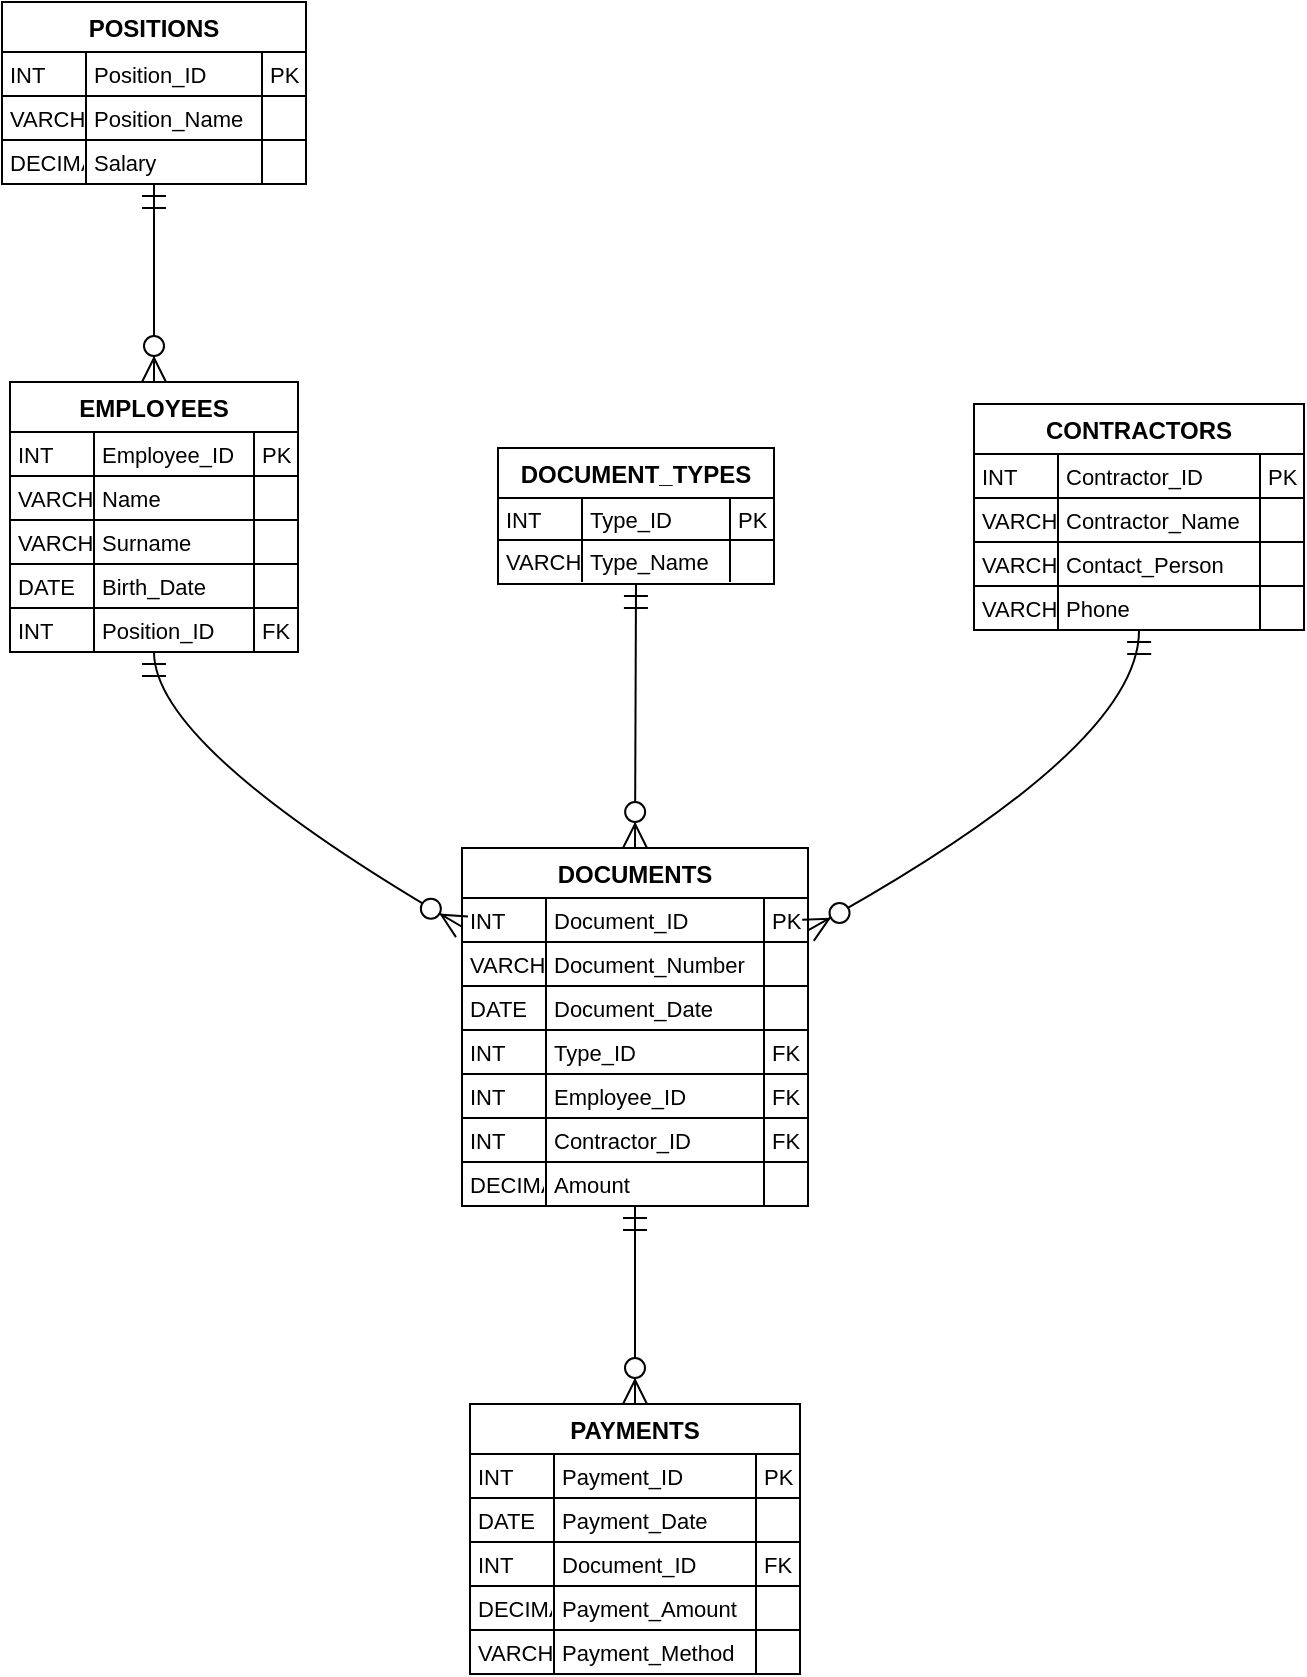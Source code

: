 <mxfile version="26.1.0">
  <diagram id="r5gvFY3K7-wssAV_AJfJ" name="Лабка7_8">
    <mxGraphModel dx="1518" dy="614" grid="1" gridSize="10" guides="1" tooltips="1" connect="1" arrows="1" fold="1" page="1" pageScale="1" pageWidth="827" pageHeight="1169" math="0" shadow="0">
      <root>
        <mxCell id="0" />
        <mxCell id="1" parent="0" />
        <mxCell id="6uw_re-vHl8ZJ_pmMmy7-1" value="EMPLOYEES" style="shape=table;startSize=25;container=1;collapsible=0;childLayout=tableLayout;fixedRows=1;rowLines=1;fontStyle=1;align=center;resizeLast=1;" parent="1" vertex="1">
          <mxGeometry x="24" y="210" width="144" height="135" as="geometry" />
        </mxCell>
        <mxCell id="6uw_re-vHl8ZJ_pmMmy7-2" style="shape=tableRow;horizontal=0;startSize=0;swimlaneHead=0;swimlaneBody=0;fillColor=none;collapsible=0;dropTarget=0;points=[[0,0.5],[1,0.5]];portConstraint=eastwest;top=0;left=0;right=0;bottom=0;" parent="6uw_re-vHl8ZJ_pmMmy7-1" vertex="1">
          <mxGeometry y="25" width="144" height="22" as="geometry" />
        </mxCell>
        <mxCell id="6uw_re-vHl8ZJ_pmMmy7-3" value="INT" style="shape=partialRectangle;connectable=0;fillColor=none;top=0;left=0;bottom=0;right=0;align=left;spacingLeft=2;overflow=hidden;fontSize=11;" parent="6uw_re-vHl8ZJ_pmMmy7-2" vertex="1">
          <mxGeometry width="42" height="22" as="geometry">
            <mxRectangle width="42" height="22" as="alternateBounds" />
          </mxGeometry>
        </mxCell>
        <mxCell id="6uw_re-vHl8ZJ_pmMmy7-4" value="Employee_ID" style="shape=partialRectangle;connectable=0;fillColor=none;top=0;left=0;bottom=0;right=0;align=left;spacingLeft=2;overflow=hidden;fontSize=11;" parent="6uw_re-vHl8ZJ_pmMmy7-2" vertex="1">
          <mxGeometry x="42" width="80" height="22" as="geometry">
            <mxRectangle width="80" height="22" as="alternateBounds" />
          </mxGeometry>
        </mxCell>
        <mxCell id="6uw_re-vHl8ZJ_pmMmy7-5" value="PK" style="shape=partialRectangle;connectable=0;fillColor=none;top=0;left=0;bottom=0;right=0;align=left;spacingLeft=2;overflow=hidden;fontSize=11;" parent="6uw_re-vHl8ZJ_pmMmy7-2" vertex="1">
          <mxGeometry x="122" width="22" height="22" as="geometry">
            <mxRectangle width="22" height="22" as="alternateBounds" />
          </mxGeometry>
        </mxCell>
        <mxCell id="6uw_re-vHl8ZJ_pmMmy7-6" style="shape=tableRow;horizontal=0;startSize=0;swimlaneHead=0;swimlaneBody=0;fillColor=none;collapsible=0;dropTarget=0;points=[[0,0.5],[1,0.5]];portConstraint=eastwest;top=0;left=0;right=0;bottom=0;" parent="6uw_re-vHl8ZJ_pmMmy7-1" vertex="1">
          <mxGeometry y="47" width="144" height="22" as="geometry" />
        </mxCell>
        <mxCell id="6uw_re-vHl8ZJ_pmMmy7-7" value="VARCHAR" style="shape=partialRectangle;connectable=0;fillColor=none;top=0;left=0;bottom=0;right=0;align=left;spacingLeft=2;overflow=hidden;fontSize=11;" parent="6uw_re-vHl8ZJ_pmMmy7-6" vertex="1">
          <mxGeometry width="42" height="22" as="geometry">
            <mxRectangle width="42" height="22" as="alternateBounds" />
          </mxGeometry>
        </mxCell>
        <mxCell id="6uw_re-vHl8ZJ_pmMmy7-8" value="Name" style="shape=partialRectangle;connectable=0;fillColor=none;top=0;left=0;bottom=0;right=0;align=left;spacingLeft=2;overflow=hidden;fontSize=11;" parent="6uw_re-vHl8ZJ_pmMmy7-6" vertex="1">
          <mxGeometry x="42" width="80" height="22" as="geometry">
            <mxRectangle width="80" height="22" as="alternateBounds" />
          </mxGeometry>
        </mxCell>
        <mxCell id="6uw_re-vHl8ZJ_pmMmy7-9" value="" style="shape=partialRectangle;connectable=0;fillColor=none;top=0;left=0;bottom=0;right=0;align=left;spacingLeft=2;overflow=hidden;fontSize=11;" parent="6uw_re-vHl8ZJ_pmMmy7-6" vertex="1">
          <mxGeometry x="122" width="22" height="22" as="geometry">
            <mxRectangle width="22" height="22" as="alternateBounds" />
          </mxGeometry>
        </mxCell>
        <mxCell id="6uw_re-vHl8ZJ_pmMmy7-10" style="shape=tableRow;horizontal=0;startSize=0;swimlaneHead=0;swimlaneBody=0;fillColor=none;collapsible=0;dropTarget=0;points=[[0,0.5],[1,0.5]];portConstraint=eastwest;top=0;left=0;right=0;bottom=0;" parent="6uw_re-vHl8ZJ_pmMmy7-1" vertex="1">
          <mxGeometry y="69" width="144" height="22" as="geometry" />
        </mxCell>
        <mxCell id="6uw_re-vHl8ZJ_pmMmy7-11" value="VARCHAR" style="shape=partialRectangle;connectable=0;fillColor=none;top=0;left=0;bottom=0;right=0;align=left;spacingLeft=2;overflow=hidden;fontSize=11;" parent="6uw_re-vHl8ZJ_pmMmy7-10" vertex="1">
          <mxGeometry width="42" height="22" as="geometry">
            <mxRectangle width="42" height="22" as="alternateBounds" />
          </mxGeometry>
        </mxCell>
        <mxCell id="6uw_re-vHl8ZJ_pmMmy7-12" value="Surname" style="shape=partialRectangle;connectable=0;fillColor=none;top=0;left=0;bottom=0;right=0;align=left;spacingLeft=2;overflow=hidden;fontSize=11;" parent="6uw_re-vHl8ZJ_pmMmy7-10" vertex="1">
          <mxGeometry x="42" width="80" height="22" as="geometry">
            <mxRectangle width="80" height="22" as="alternateBounds" />
          </mxGeometry>
        </mxCell>
        <mxCell id="6uw_re-vHl8ZJ_pmMmy7-13" value="" style="shape=partialRectangle;connectable=0;fillColor=none;top=0;left=0;bottom=0;right=0;align=left;spacingLeft=2;overflow=hidden;fontSize=11;" parent="6uw_re-vHl8ZJ_pmMmy7-10" vertex="1">
          <mxGeometry x="122" width="22" height="22" as="geometry">
            <mxRectangle width="22" height="22" as="alternateBounds" />
          </mxGeometry>
        </mxCell>
        <mxCell id="6uw_re-vHl8ZJ_pmMmy7-14" style="shape=tableRow;horizontal=0;startSize=0;swimlaneHead=0;swimlaneBody=0;fillColor=none;collapsible=0;dropTarget=0;points=[[0,0.5],[1,0.5]];portConstraint=eastwest;top=0;left=0;right=0;bottom=0;" parent="6uw_re-vHl8ZJ_pmMmy7-1" vertex="1">
          <mxGeometry y="91" width="144" height="22" as="geometry" />
        </mxCell>
        <mxCell id="6uw_re-vHl8ZJ_pmMmy7-15" value="DATE" style="shape=partialRectangle;connectable=0;fillColor=none;top=0;left=0;bottom=0;right=0;align=left;spacingLeft=2;overflow=hidden;fontSize=11;" parent="6uw_re-vHl8ZJ_pmMmy7-14" vertex="1">
          <mxGeometry width="42" height="22" as="geometry">
            <mxRectangle width="42" height="22" as="alternateBounds" />
          </mxGeometry>
        </mxCell>
        <mxCell id="6uw_re-vHl8ZJ_pmMmy7-16" value="Birth_Date" style="shape=partialRectangle;connectable=0;fillColor=none;top=0;left=0;bottom=0;right=0;align=left;spacingLeft=2;overflow=hidden;fontSize=11;" parent="6uw_re-vHl8ZJ_pmMmy7-14" vertex="1">
          <mxGeometry x="42" width="80" height="22" as="geometry">
            <mxRectangle width="80" height="22" as="alternateBounds" />
          </mxGeometry>
        </mxCell>
        <mxCell id="6uw_re-vHl8ZJ_pmMmy7-17" value="" style="shape=partialRectangle;connectable=0;fillColor=none;top=0;left=0;bottom=0;right=0;align=left;spacingLeft=2;overflow=hidden;fontSize=11;" parent="6uw_re-vHl8ZJ_pmMmy7-14" vertex="1">
          <mxGeometry x="122" width="22" height="22" as="geometry">
            <mxRectangle width="22" height="22" as="alternateBounds" />
          </mxGeometry>
        </mxCell>
        <mxCell id="6uw_re-vHl8ZJ_pmMmy7-18" style="shape=tableRow;horizontal=0;startSize=0;swimlaneHead=0;swimlaneBody=0;fillColor=none;collapsible=0;dropTarget=0;points=[[0,0.5],[1,0.5]];portConstraint=eastwest;top=0;left=0;right=0;bottom=0;" parent="6uw_re-vHl8ZJ_pmMmy7-1" vertex="1">
          <mxGeometry y="113" width="144" height="22" as="geometry" />
        </mxCell>
        <mxCell id="6uw_re-vHl8ZJ_pmMmy7-19" value="INT" style="shape=partialRectangle;connectable=0;fillColor=none;top=0;left=0;bottom=0;right=0;align=left;spacingLeft=2;overflow=hidden;fontSize=11;" parent="6uw_re-vHl8ZJ_pmMmy7-18" vertex="1">
          <mxGeometry width="42" height="22" as="geometry">
            <mxRectangle width="42" height="22" as="alternateBounds" />
          </mxGeometry>
        </mxCell>
        <mxCell id="6uw_re-vHl8ZJ_pmMmy7-20" value="Position_ID" style="shape=partialRectangle;connectable=0;fillColor=none;top=0;left=0;bottom=0;right=0;align=left;spacingLeft=2;overflow=hidden;fontSize=11;" parent="6uw_re-vHl8ZJ_pmMmy7-18" vertex="1">
          <mxGeometry x="42" width="80" height="22" as="geometry">
            <mxRectangle width="80" height="22" as="alternateBounds" />
          </mxGeometry>
        </mxCell>
        <mxCell id="6uw_re-vHl8ZJ_pmMmy7-21" value="FK" style="shape=partialRectangle;connectable=0;fillColor=none;top=0;left=0;bottom=0;right=0;align=left;spacingLeft=2;overflow=hidden;fontSize=11;" parent="6uw_re-vHl8ZJ_pmMmy7-18" vertex="1">
          <mxGeometry x="122" width="22" height="22" as="geometry">
            <mxRectangle width="22" height="22" as="alternateBounds" />
          </mxGeometry>
        </mxCell>
        <mxCell id="6uw_re-vHl8ZJ_pmMmy7-22" value="POSITIONS" style="shape=table;startSize=25;container=1;collapsible=0;childLayout=tableLayout;fixedRows=1;rowLines=1;fontStyle=1;align=center;resizeLast=1;" parent="1" vertex="1">
          <mxGeometry x="20" y="20" width="152" height="91" as="geometry" />
        </mxCell>
        <mxCell id="6uw_re-vHl8ZJ_pmMmy7-23" style="shape=tableRow;horizontal=0;startSize=0;swimlaneHead=0;swimlaneBody=0;fillColor=none;collapsible=0;dropTarget=0;points=[[0,0.5],[1,0.5]];portConstraint=eastwest;top=0;left=0;right=0;bottom=0;" parent="6uw_re-vHl8ZJ_pmMmy7-22" vertex="1">
          <mxGeometry y="25" width="152" height="22" as="geometry" />
        </mxCell>
        <mxCell id="6uw_re-vHl8ZJ_pmMmy7-24" value="INT" style="shape=partialRectangle;connectable=0;fillColor=none;top=0;left=0;bottom=0;right=0;align=left;spacingLeft=2;overflow=hidden;fontSize=11;" parent="6uw_re-vHl8ZJ_pmMmy7-23" vertex="1">
          <mxGeometry width="42" height="22" as="geometry">
            <mxRectangle width="42" height="22" as="alternateBounds" />
          </mxGeometry>
        </mxCell>
        <mxCell id="6uw_re-vHl8ZJ_pmMmy7-25" value="Position_ID" style="shape=partialRectangle;connectable=0;fillColor=none;top=0;left=0;bottom=0;right=0;align=left;spacingLeft=2;overflow=hidden;fontSize=11;" parent="6uw_re-vHl8ZJ_pmMmy7-23" vertex="1">
          <mxGeometry x="42" width="88" height="22" as="geometry">
            <mxRectangle width="88" height="22" as="alternateBounds" />
          </mxGeometry>
        </mxCell>
        <mxCell id="6uw_re-vHl8ZJ_pmMmy7-26" value="PK" style="shape=partialRectangle;connectable=0;fillColor=none;top=0;left=0;bottom=0;right=0;align=left;spacingLeft=2;overflow=hidden;fontSize=11;" parent="6uw_re-vHl8ZJ_pmMmy7-23" vertex="1">
          <mxGeometry x="130" width="22" height="22" as="geometry">
            <mxRectangle width="22" height="22" as="alternateBounds" />
          </mxGeometry>
        </mxCell>
        <mxCell id="6uw_re-vHl8ZJ_pmMmy7-27" style="shape=tableRow;horizontal=0;startSize=0;swimlaneHead=0;swimlaneBody=0;fillColor=none;collapsible=0;dropTarget=0;points=[[0,0.5],[1,0.5]];portConstraint=eastwest;top=0;left=0;right=0;bottom=0;" parent="6uw_re-vHl8ZJ_pmMmy7-22" vertex="1">
          <mxGeometry y="47" width="152" height="22" as="geometry" />
        </mxCell>
        <mxCell id="6uw_re-vHl8ZJ_pmMmy7-28" value="VARCHAR" style="shape=partialRectangle;connectable=0;fillColor=none;top=0;left=0;bottom=0;right=0;align=left;spacingLeft=2;overflow=hidden;fontSize=11;" parent="6uw_re-vHl8ZJ_pmMmy7-27" vertex="1">
          <mxGeometry width="42" height="22" as="geometry">
            <mxRectangle width="42" height="22" as="alternateBounds" />
          </mxGeometry>
        </mxCell>
        <mxCell id="6uw_re-vHl8ZJ_pmMmy7-29" value="Position_Name" style="shape=partialRectangle;connectable=0;fillColor=none;top=0;left=0;bottom=0;right=0;align=left;spacingLeft=2;overflow=hidden;fontSize=11;" parent="6uw_re-vHl8ZJ_pmMmy7-27" vertex="1">
          <mxGeometry x="42" width="88" height="22" as="geometry">
            <mxRectangle width="88" height="22" as="alternateBounds" />
          </mxGeometry>
        </mxCell>
        <mxCell id="6uw_re-vHl8ZJ_pmMmy7-30" value="" style="shape=partialRectangle;connectable=0;fillColor=none;top=0;left=0;bottom=0;right=0;align=left;spacingLeft=2;overflow=hidden;fontSize=11;" parent="6uw_re-vHl8ZJ_pmMmy7-27" vertex="1">
          <mxGeometry x="130" width="22" height="22" as="geometry">
            <mxRectangle width="22" height="22" as="alternateBounds" />
          </mxGeometry>
        </mxCell>
        <mxCell id="6uw_re-vHl8ZJ_pmMmy7-31" style="shape=tableRow;horizontal=0;startSize=0;swimlaneHead=0;swimlaneBody=0;fillColor=none;collapsible=0;dropTarget=0;points=[[0,0.5],[1,0.5]];portConstraint=eastwest;top=0;left=0;right=0;bottom=0;" parent="6uw_re-vHl8ZJ_pmMmy7-22" vertex="1">
          <mxGeometry y="69" width="152" height="22" as="geometry" />
        </mxCell>
        <mxCell id="6uw_re-vHl8ZJ_pmMmy7-32" value="DECIMAL" style="shape=partialRectangle;connectable=0;fillColor=none;top=0;left=0;bottom=0;right=0;align=left;spacingLeft=2;overflow=hidden;fontSize=11;" parent="6uw_re-vHl8ZJ_pmMmy7-31" vertex="1">
          <mxGeometry width="42" height="22" as="geometry">
            <mxRectangle width="42" height="22" as="alternateBounds" />
          </mxGeometry>
        </mxCell>
        <mxCell id="6uw_re-vHl8ZJ_pmMmy7-33" value="Salary" style="shape=partialRectangle;connectable=0;fillColor=none;top=0;left=0;bottom=0;right=0;align=left;spacingLeft=2;overflow=hidden;fontSize=11;" parent="6uw_re-vHl8ZJ_pmMmy7-31" vertex="1">
          <mxGeometry x="42" width="88" height="22" as="geometry">
            <mxRectangle width="88" height="22" as="alternateBounds" />
          </mxGeometry>
        </mxCell>
        <mxCell id="6uw_re-vHl8ZJ_pmMmy7-34" value="" style="shape=partialRectangle;connectable=0;fillColor=none;top=0;left=0;bottom=0;right=0;align=left;spacingLeft=2;overflow=hidden;fontSize=11;" parent="6uw_re-vHl8ZJ_pmMmy7-31" vertex="1">
          <mxGeometry x="130" width="22" height="22" as="geometry">
            <mxRectangle width="22" height="22" as="alternateBounds" />
          </mxGeometry>
        </mxCell>
        <mxCell id="6uw_re-vHl8ZJ_pmMmy7-35" value="DOCUMENTS" style="shape=table;startSize=25;container=1;collapsible=0;childLayout=tableLayout;fixedRows=1;rowLines=1;fontStyle=1;align=center;resizeLast=1;" parent="1" vertex="1">
          <mxGeometry x="250" y="443" width="173" height="179" as="geometry" />
        </mxCell>
        <mxCell id="6uw_re-vHl8ZJ_pmMmy7-36" style="shape=tableRow;horizontal=0;startSize=0;swimlaneHead=0;swimlaneBody=0;fillColor=none;collapsible=0;dropTarget=0;points=[[0,0.5],[1,0.5]];portConstraint=eastwest;top=0;left=0;right=0;bottom=0;" parent="6uw_re-vHl8ZJ_pmMmy7-35" vertex="1">
          <mxGeometry y="25" width="173" height="22" as="geometry" />
        </mxCell>
        <mxCell id="6uw_re-vHl8ZJ_pmMmy7-37" value="INT" style="shape=partialRectangle;connectable=0;fillColor=none;top=0;left=0;bottom=0;right=0;align=left;spacingLeft=2;overflow=hidden;fontSize=11;" parent="6uw_re-vHl8ZJ_pmMmy7-36" vertex="1">
          <mxGeometry width="42" height="22" as="geometry">
            <mxRectangle width="42" height="22" as="alternateBounds" />
          </mxGeometry>
        </mxCell>
        <mxCell id="6uw_re-vHl8ZJ_pmMmy7-38" value="Document_ID" style="shape=partialRectangle;connectable=0;fillColor=none;top=0;left=0;bottom=0;right=0;align=left;spacingLeft=2;overflow=hidden;fontSize=11;" parent="6uw_re-vHl8ZJ_pmMmy7-36" vertex="1">
          <mxGeometry x="42" width="109" height="22" as="geometry">
            <mxRectangle width="109" height="22" as="alternateBounds" />
          </mxGeometry>
        </mxCell>
        <mxCell id="6uw_re-vHl8ZJ_pmMmy7-39" value="PK" style="shape=partialRectangle;connectable=0;fillColor=none;top=0;left=0;bottom=0;right=0;align=left;spacingLeft=2;overflow=hidden;fontSize=11;" parent="6uw_re-vHl8ZJ_pmMmy7-36" vertex="1">
          <mxGeometry x="151" width="22" height="22" as="geometry">
            <mxRectangle width="22" height="22" as="alternateBounds" />
          </mxGeometry>
        </mxCell>
        <mxCell id="6uw_re-vHl8ZJ_pmMmy7-40" style="shape=tableRow;horizontal=0;startSize=0;swimlaneHead=0;swimlaneBody=0;fillColor=none;collapsible=0;dropTarget=0;points=[[0,0.5],[1,0.5]];portConstraint=eastwest;top=0;left=0;right=0;bottom=0;" parent="6uw_re-vHl8ZJ_pmMmy7-35" vertex="1">
          <mxGeometry y="47" width="173" height="22" as="geometry" />
        </mxCell>
        <mxCell id="6uw_re-vHl8ZJ_pmMmy7-41" value="VARCHAR" style="shape=partialRectangle;connectable=0;fillColor=none;top=0;left=0;bottom=0;right=0;align=left;spacingLeft=2;overflow=hidden;fontSize=11;" parent="6uw_re-vHl8ZJ_pmMmy7-40" vertex="1">
          <mxGeometry width="42" height="22" as="geometry">
            <mxRectangle width="42" height="22" as="alternateBounds" />
          </mxGeometry>
        </mxCell>
        <mxCell id="6uw_re-vHl8ZJ_pmMmy7-42" value="Document_Number" style="shape=partialRectangle;connectable=0;fillColor=none;top=0;left=0;bottom=0;right=0;align=left;spacingLeft=2;overflow=hidden;fontSize=11;" parent="6uw_re-vHl8ZJ_pmMmy7-40" vertex="1">
          <mxGeometry x="42" width="109" height="22" as="geometry">
            <mxRectangle width="109" height="22" as="alternateBounds" />
          </mxGeometry>
        </mxCell>
        <mxCell id="6uw_re-vHl8ZJ_pmMmy7-43" value="" style="shape=partialRectangle;connectable=0;fillColor=none;top=0;left=0;bottom=0;right=0;align=left;spacingLeft=2;overflow=hidden;fontSize=11;" parent="6uw_re-vHl8ZJ_pmMmy7-40" vertex="1">
          <mxGeometry x="151" width="22" height="22" as="geometry">
            <mxRectangle width="22" height="22" as="alternateBounds" />
          </mxGeometry>
        </mxCell>
        <mxCell id="6uw_re-vHl8ZJ_pmMmy7-44" style="shape=tableRow;horizontal=0;startSize=0;swimlaneHead=0;swimlaneBody=0;fillColor=none;collapsible=0;dropTarget=0;points=[[0,0.5],[1,0.5]];portConstraint=eastwest;top=0;left=0;right=0;bottom=0;" parent="6uw_re-vHl8ZJ_pmMmy7-35" vertex="1">
          <mxGeometry y="69" width="173" height="22" as="geometry" />
        </mxCell>
        <mxCell id="6uw_re-vHl8ZJ_pmMmy7-45" value="DATE" style="shape=partialRectangle;connectable=0;fillColor=none;top=0;left=0;bottom=0;right=0;align=left;spacingLeft=2;overflow=hidden;fontSize=11;" parent="6uw_re-vHl8ZJ_pmMmy7-44" vertex="1">
          <mxGeometry width="42" height="22" as="geometry">
            <mxRectangle width="42" height="22" as="alternateBounds" />
          </mxGeometry>
        </mxCell>
        <mxCell id="6uw_re-vHl8ZJ_pmMmy7-46" value="Document_Date" style="shape=partialRectangle;connectable=0;fillColor=none;top=0;left=0;bottom=0;right=0;align=left;spacingLeft=2;overflow=hidden;fontSize=11;" parent="6uw_re-vHl8ZJ_pmMmy7-44" vertex="1">
          <mxGeometry x="42" width="109" height="22" as="geometry">
            <mxRectangle width="109" height="22" as="alternateBounds" />
          </mxGeometry>
        </mxCell>
        <mxCell id="6uw_re-vHl8ZJ_pmMmy7-47" value="" style="shape=partialRectangle;connectable=0;fillColor=none;top=0;left=0;bottom=0;right=0;align=left;spacingLeft=2;overflow=hidden;fontSize=11;" parent="6uw_re-vHl8ZJ_pmMmy7-44" vertex="1">
          <mxGeometry x="151" width="22" height="22" as="geometry">
            <mxRectangle width="22" height="22" as="alternateBounds" />
          </mxGeometry>
        </mxCell>
        <mxCell id="6uw_re-vHl8ZJ_pmMmy7-48" style="shape=tableRow;horizontal=0;startSize=0;swimlaneHead=0;swimlaneBody=0;fillColor=none;collapsible=0;dropTarget=0;points=[[0,0.5],[1,0.5]];portConstraint=eastwest;top=0;left=0;right=0;bottom=0;" parent="6uw_re-vHl8ZJ_pmMmy7-35" vertex="1">
          <mxGeometry y="91" width="173" height="22" as="geometry" />
        </mxCell>
        <mxCell id="6uw_re-vHl8ZJ_pmMmy7-49" value="INT" style="shape=partialRectangle;connectable=0;fillColor=none;top=0;left=0;bottom=0;right=0;align=left;spacingLeft=2;overflow=hidden;fontSize=11;" parent="6uw_re-vHl8ZJ_pmMmy7-48" vertex="1">
          <mxGeometry width="42" height="22" as="geometry">
            <mxRectangle width="42" height="22" as="alternateBounds" />
          </mxGeometry>
        </mxCell>
        <mxCell id="6uw_re-vHl8ZJ_pmMmy7-50" value="Type_ID" style="shape=partialRectangle;connectable=0;fillColor=none;top=0;left=0;bottom=0;right=0;align=left;spacingLeft=2;overflow=hidden;fontSize=11;" parent="6uw_re-vHl8ZJ_pmMmy7-48" vertex="1">
          <mxGeometry x="42" width="109" height="22" as="geometry">
            <mxRectangle width="109" height="22" as="alternateBounds" />
          </mxGeometry>
        </mxCell>
        <mxCell id="6uw_re-vHl8ZJ_pmMmy7-51" value="FK" style="shape=partialRectangle;connectable=0;fillColor=none;top=0;left=0;bottom=0;right=0;align=left;spacingLeft=2;overflow=hidden;fontSize=11;" parent="6uw_re-vHl8ZJ_pmMmy7-48" vertex="1">
          <mxGeometry x="151" width="22" height="22" as="geometry">
            <mxRectangle width="22" height="22" as="alternateBounds" />
          </mxGeometry>
        </mxCell>
        <mxCell id="6uw_re-vHl8ZJ_pmMmy7-52" style="shape=tableRow;horizontal=0;startSize=0;swimlaneHead=0;swimlaneBody=0;fillColor=none;collapsible=0;dropTarget=0;points=[[0,0.5],[1,0.5]];portConstraint=eastwest;top=0;left=0;right=0;bottom=0;" parent="6uw_re-vHl8ZJ_pmMmy7-35" vertex="1">
          <mxGeometry y="113" width="173" height="22" as="geometry" />
        </mxCell>
        <mxCell id="6uw_re-vHl8ZJ_pmMmy7-53" value="INT" style="shape=partialRectangle;connectable=0;fillColor=none;top=0;left=0;bottom=0;right=0;align=left;spacingLeft=2;overflow=hidden;fontSize=11;" parent="6uw_re-vHl8ZJ_pmMmy7-52" vertex="1">
          <mxGeometry width="42" height="22" as="geometry">
            <mxRectangle width="42" height="22" as="alternateBounds" />
          </mxGeometry>
        </mxCell>
        <mxCell id="6uw_re-vHl8ZJ_pmMmy7-54" value="Employee_ID" style="shape=partialRectangle;connectable=0;fillColor=none;top=0;left=0;bottom=0;right=0;align=left;spacingLeft=2;overflow=hidden;fontSize=11;" parent="6uw_re-vHl8ZJ_pmMmy7-52" vertex="1">
          <mxGeometry x="42" width="109" height="22" as="geometry">
            <mxRectangle width="109" height="22" as="alternateBounds" />
          </mxGeometry>
        </mxCell>
        <mxCell id="6uw_re-vHl8ZJ_pmMmy7-55" value="FK" style="shape=partialRectangle;connectable=0;fillColor=none;top=0;left=0;bottom=0;right=0;align=left;spacingLeft=2;overflow=hidden;fontSize=11;" parent="6uw_re-vHl8ZJ_pmMmy7-52" vertex="1">
          <mxGeometry x="151" width="22" height="22" as="geometry">
            <mxRectangle width="22" height="22" as="alternateBounds" />
          </mxGeometry>
        </mxCell>
        <mxCell id="6uw_re-vHl8ZJ_pmMmy7-56" style="shape=tableRow;horizontal=0;startSize=0;swimlaneHead=0;swimlaneBody=0;fillColor=none;collapsible=0;dropTarget=0;points=[[0,0.5],[1,0.5]];portConstraint=eastwest;top=0;left=0;right=0;bottom=0;" parent="6uw_re-vHl8ZJ_pmMmy7-35" vertex="1">
          <mxGeometry y="135" width="173" height="22" as="geometry" />
        </mxCell>
        <mxCell id="6uw_re-vHl8ZJ_pmMmy7-57" value="INT" style="shape=partialRectangle;connectable=0;fillColor=none;top=0;left=0;bottom=0;right=0;align=left;spacingLeft=2;overflow=hidden;fontSize=11;" parent="6uw_re-vHl8ZJ_pmMmy7-56" vertex="1">
          <mxGeometry width="42" height="22" as="geometry">
            <mxRectangle width="42" height="22" as="alternateBounds" />
          </mxGeometry>
        </mxCell>
        <mxCell id="6uw_re-vHl8ZJ_pmMmy7-58" value="Contractor_ID" style="shape=partialRectangle;connectable=0;fillColor=none;top=0;left=0;bottom=0;right=0;align=left;spacingLeft=2;overflow=hidden;fontSize=11;" parent="6uw_re-vHl8ZJ_pmMmy7-56" vertex="1">
          <mxGeometry x="42" width="109" height="22" as="geometry">
            <mxRectangle width="109" height="22" as="alternateBounds" />
          </mxGeometry>
        </mxCell>
        <mxCell id="6uw_re-vHl8ZJ_pmMmy7-59" value="FK" style="shape=partialRectangle;connectable=0;fillColor=none;top=0;left=0;bottom=0;right=0;align=left;spacingLeft=2;overflow=hidden;fontSize=11;" parent="6uw_re-vHl8ZJ_pmMmy7-56" vertex="1">
          <mxGeometry x="151" width="22" height="22" as="geometry">
            <mxRectangle width="22" height="22" as="alternateBounds" />
          </mxGeometry>
        </mxCell>
        <mxCell id="6uw_re-vHl8ZJ_pmMmy7-60" style="shape=tableRow;horizontal=0;startSize=0;swimlaneHead=0;swimlaneBody=0;fillColor=none;collapsible=0;dropTarget=0;points=[[0,0.5],[1,0.5]];portConstraint=eastwest;top=0;left=0;right=0;bottom=0;" parent="6uw_re-vHl8ZJ_pmMmy7-35" vertex="1">
          <mxGeometry y="157" width="173" height="22" as="geometry" />
        </mxCell>
        <mxCell id="6uw_re-vHl8ZJ_pmMmy7-61" value="DECIMAL" style="shape=partialRectangle;connectable=0;fillColor=none;top=0;left=0;bottom=0;right=0;align=left;spacingLeft=2;overflow=hidden;fontSize=11;" parent="6uw_re-vHl8ZJ_pmMmy7-60" vertex="1">
          <mxGeometry width="42" height="22" as="geometry">
            <mxRectangle width="42" height="22" as="alternateBounds" />
          </mxGeometry>
        </mxCell>
        <mxCell id="6uw_re-vHl8ZJ_pmMmy7-62" value="Amount" style="shape=partialRectangle;connectable=0;fillColor=none;top=0;left=0;bottom=0;right=0;align=left;spacingLeft=2;overflow=hidden;fontSize=11;" parent="6uw_re-vHl8ZJ_pmMmy7-60" vertex="1">
          <mxGeometry x="42" width="109" height="22" as="geometry">
            <mxRectangle width="109" height="22" as="alternateBounds" />
          </mxGeometry>
        </mxCell>
        <mxCell id="6uw_re-vHl8ZJ_pmMmy7-63" value="" style="shape=partialRectangle;connectable=0;fillColor=none;top=0;left=0;bottom=0;right=0;align=left;spacingLeft=2;overflow=hidden;fontSize=11;" parent="6uw_re-vHl8ZJ_pmMmy7-60" vertex="1">
          <mxGeometry x="151" width="22" height="22" as="geometry">
            <mxRectangle width="22" height="22" as="alternateBounds" />
          </mxGeometry>
        </mxCell>
        <mxCell id="6uw_re-vHl8ZJ_pmMmy7-64" value="DOCUMENT_TYPES" style="shape=table;startSize=25;container=1;collapsible=0;childLayout=tableLayout;fixedRows=1;rowLines=1;fontStyle=1;align=center;resizeLast=1;" parent="1" vertex="1">
          <mxGeometry x="268" y="243" width="138" height="68" as="geometry" />
        </mxCell>
        <mxCell id="6uw_re-vHl8ZJ_pmMmy7-65" style="shape=tableRow;horizontal=0;startSize=0;swimlaneHead=0;swimlaneBody=0;fillColor=none;collapsible=0;dropTarget=0;points=[[0,0.5],[1,0.5]];portConstraint=eastwest;top=0;left=0;right=0;bottom=0;" parent="6uw_re-vHl8ZJ_pmMmy7-64" vertex="1">
          <mxGeometry y="25" width="138" height="21" as="geometry" />
        </mxCell>
        <mxCell id="6uw_re-vHl8ZJ_pmMmy7-66" value="INT" style="shape=partialRectangle;connectable=0;fillColor=none;top=0;left=0;bottom=0;right=0;align=left;spacingLeft=2;overflow=hidden;fontSize=11;" parent="6uw_re-vHl8ZJ_pmMmy7-65" vertex="1">
          <mxGeometry width="42" height="21" as="geometry">
            <mxRectangle width="42" height="21" as="alternateBounds" />
          </mxGeometry>
        </mxCell>
        <mxCell id="6uw_re-vHl8ZJ_pmMmy7-67" value="Type_ID" style="shape=partialRectangle;connectable=0;fillColor=none;top=0;left=0;bottom=0;right=0;align=left;spacingLeft=2;overflow=hidden;fontSize=11;" parent="6uw_re-vHl8ZJ_pmMmy7-65" vertex="1">
          <mxGeometry x="42" width="74" height="21" as="geometry">
            <mxRectangle width="74" height="21" as="alternateBounds" />
          </mxGeometry>
        </mxCell>
        <mxCell id="6uw_re-vHl8ZJ_pmMmy7-68" value="PK" style="shape=partialRectangle;connectable=0;fillColor=none;top=0;left=0;bottom=0;right=0;align=left;spacingLeft=2;overflow=hidden;fontSize=11;" parent="6uw_re-vHl8ZJ_pmMmy7-65" vertex="1">
          <mxGeometry x="116" width="22" height="21" as="geometry">
            <mxRectangle width="22" height="21" as="alternateBounds" />
          </mxGeometry>
        </mxCell>
        <mxCell id="6uw_re-vHl8ZJ_pmMmy7-69" style="shape=tableRow;horizontal=0;startSize=0;swimlaneHead=0;swimlaneBody=0;fillColor=none;collapsible=0;dropTarget=0;points=[[0,0.5],[1,0.5]];portConstraint=eastwest;top=0;left=0;right=0;bottom=0;" parent="6uw_re-vHl8ZJ_pmMmy7-64" vertex="1">
          <mxGeometry y="46" width="138" height="21" as="geometry" />
        </mxCell>
        <mxCell id="6uw_re-vHl8ZJ_pmMmy7-70" value="VARCHAR" style="shape=partialRectangle;connectable=0;fillColor=none;top=0;left=0;bottom=0;right=0;align=left;spacingLeft=2;overflow=hidden;fontSize=11;" parent="6uw_re-vHl8ZJ_pmMmy7-69" vertex="1">
          <mxGeometry width="42" height="21" as="geometry">
            <mxRectangle width="42" height="21" as="alternateBounds" />
          </mxGeometry>
        </mxCell>
        <mxCell id="6uw_re-vHl8ZJ_pmMmy7-71" value="Type_Name" style="shape=partialRectangle;connectable=0;fillColor=none;top=0;left=0;bottom=0;right=0;align=left;spacingLeft=2;overflow=hidden;fontSize=11;" parent="6uw_re-vHl8ZJ_pmMmy7-69" vertex="1">
          <mxGeometry x="42" width="74" height="21" as="geometry">
            <mxRectangle width="74" height="21" as="alternateBounds" />
          </mxGeometry>
        </mxCell>
        <mxCell id="6uw_re-vHl8ZJ_pmMmy7-72" value="" style="shape=partialRectangle;connectable=0;fillColor=none;top=0;left=0;bottom=0;right=0;align=left;spacingLeft=2;overflow=hidden;fontSize=11;" parent="6uw_re-vHl8ZJ_pmMmy7-69" vertex="1">
          <mxGeometry x="116" width="22" height="21" as="geometry">
            <mxRectangle width="22" height="21" as="alternateBounds" />
          </mxGeometry>
        </mxCell>
        <mxCell id="6uw_re-vHl8ZJ_pmMmy7-73" value="CONTRACTORS" style="shape=table;startSize=25;container=1;collapsible=0;childLayout=tableLayout;fixedRows=1;rowLines=1;fontStyle=1;align=center;resizeLast=1;" parent="1" vertex="1">
          <mxGeometry x="506" y="221" width="165" height="113" as="geometry" />
        </mxCell>
        <mxCell id="6uw_re-vHl8ZJ_pmMmy7-74" style="shape=tableRow;horizontal=0;startSize=0;swimlaneHead=0;swimlaneBody=0;fillColor=none;collapsible=0;dropTarget=0;points=[[0,0.5],[1,0.5]];portConstraint=eastwest;top=0;left=0;right=0;bottom=0;" parent="6uw_re-vHl8ZJ_pmMmy7-73" vertex="1">
          <mxGeometry y="25" width="165" height="22" as="geometry" />
        </mxCell>
        <mxCell id="6uw_re-vHl8ZJ_pmMmy7-75" value="INT" style="shape=partialRectangle;connectable=0;fillColor=none;top=0;left=0;bottom=0;right=0;align=left;spacingLeft=2;overflow=hidden;fontSize=11;" parent="6uw_re-vHl8ZJ_pmMmy7-74" vertex="1">
          <mxGeometry width="42" height="22" as="geometry">
            <mxRectangle width="42" height="22" as="alternateBounds" />
          </mxGeometry>
        </mxCell>
        <mxCell id="6uw_re-vHl8ZJ_pmMmy7-76" value="Contractor_ID" style="shape=partialRectangle;connectable=0;fillColor=none;top=0;left=0;bottom=0;right=0;align=left;spacingLeft=2;overflow=hidden;fontSize=11;" parent="6uw_re-vHl8ZJ_pmMmy7-74" vertex="1">
          <mxGeometry x="42" width="101" height="22" as="geometry">
            <mxRectangle width="101" height="22" as="alternateBounds" />
          </mxGeometry>
        </mxCell>
        <mxCell id="6uw_re-vHl8ZJ_pmMmy7-77" value="PK" style="shape=partialRectangle;connectable=0;fillColor=none;top=0;left=0;bottom=0;right=0;align=left;spacingLeft=2;overflow=hidden;fontSize=11;" parent="6uw_re-vHl8ZJ_pmMmy7-74" vertex="1">
          <mxGeometry x="143" width="22" height="22" as="geometry">
            <mxRectangle width="22" height="22" as="alternateBounds" />
          </mxGeometry>
        </mxCell>
        <mxCell id="6uw_re-vHl8ZJ_pmMmy7-78" style="shape=tableRow;horizontal=0;startSize=0;swimlaneHead=0;swimlaneBody=0;fillColor=none;collapsible=0;dropTarget=0;points=[[0,0.5],[1,0.5]];portConstraint=eastwest;top=0;left=0;right=0;bottom=0;" parent="6uw_re-vHl8ZJ_pmMmy7-73" vertex="1">
          <mxGeometry y="47" width="165" height="22" as="geometry" />
        </mxCell>
        <mxCell id="6uw_re-vHl8ZJ_pmMmy7-79" value="VARCHAR" style="shape=partialRectangle;connectable=0;fillColor=none;top=0;left=0;bottom=0;right=0;align=left;spacingLeft=2;overflow=hidden;fontSize=11;" parent="6uw_re-vHl8ZJ_pmMmy7-78" vertex="1">
          <mxGeometry width="42" height="22" as="geometry">
            <mxRectangle width="42" height="22" as="alternateBounds" />
          </mxGeometry>
        </mxCell>
        <mxCell id="6uw_re-vHl8ZJ_pmMmy7-80" value="Contractor_Name" style="shape=partialRectangle;connectable=0;fillColor=none;top=0;left=0;bottom=0;right=0;align=left;spacingLeft=2;overflow=hidden;fontSize=11;" parent="6uw_re-vHl8ZJ_pmMmy7-78" vertex="1">
          <mxGeometry x="42" width="101" height="22" as="geometry">
            <mxRectangle width="101" height="22" as="alternateBounds" />
          </mxGeometry>
        </mxCell>
        <mxCell id="6uw_re-vHl8ZJ_pmMmy7-81" value="" style="shape=partialRectangle;connectable=0;fillColor=none;top=0;left=0;bottom=0;right=0;align=left;spacingLeft=2;overflow=hidden;fontSize=11;" parent="6uw_re-vHl8ZJ_pmMmy7-78" vertex="1">
          <mxGeometry x="143" width="22" height="22" as="geometry">
            <mxRectangle width="22" height="22" as="alternateBounds" />
          </mxGeometry>
        </mxCell>
        <mxCell id="6uw_re-vHl8ZJ_pmMmy7-82" style="shape=tableRow;horizontal=0;startSize=0;swimlaneHead=0;swimlaneBody=0;fillColor=none;collapsible=0;dropTarget=0;points=[[0,0.5],[1,0.5]];portConstraint=eastwest;top=0;left=0;right=0;bottom=0;" parent="6uw_re-vHl8ZJ_pmMmy7-73" vertex="1">
          <mxGeometry y="69" width="165" height="22" as="geometry" />
        </mxCell>
        <mxCell id="6uw_re-vHl8ZJ_pmMmy7-83" value="VARCHAR" style="shape=partialRectangle;connectable=0;fillColor=none;top=0;left=0;bottom=0;right=0;align=left;spacingLeft=2;overflow=hidden;fontSize=11;" parent="6uw_re-vHl8ZJ_pmMmy7-82" vertex="1">
          <mxGeometry width="42" height="22" as="geometry">
            <mxRectangle width="42" height="22" as="alternateBounds" />
          </mxGeometry>
        </mxCell>
        <mxCell id="6uw_re-vHl8ZJ_pmMmy7-84" value="Contact_Person" style="shape=partialRectangle;connectable=0;fillColor=none;top=0;left=0;bottom=0;right=0;align=left;spacingLeft=2;overflow=hidden;fontSize=11;" parent="6uw_re-vHl8ZJ_pmMmy7-82" vertex="1">
          <mxGeometry x="42" width="101" height="22" as="geometry">
            <mxRectangle width="101" height="22" as="alternateBounds" />
          </mxGeometry>
        </mxCell>
        <mxCell id="6uw_re-vHl8ZJ_pmMmy7-85" value="" style="shape=partialRectangle;connectable=0;fillColor=none;top=0;left=0;bottom=0;right=0;align=left;spacingLeft=2;overflow=hidden;fontSize=11;" parent="6uw_re-vHl8ZJ_pmMmy7-82" vertex="1">
          <mxGeometry x="143" width="22" height="22" as="geometry">
            <mxRectangle width="22" height="22" as="alternateBounds" />
          </mxGeometry>
        </mxCell>
        <mxCell id="6uw_re-vHl8ZJ_pmMmy7-86" style="shape=tableRow;horizontal=0;startSize=0;swimlaneHead=0;swimlaneBody=0;fillColor=none;collapsible=0;dropTarget=0;points=[[0,0.5],[1,0.5]];portConstraint=eastwest;top=0;left=0;right=0;bottom=0;" parent="6uw_re-vHl8ZJ_pmMmy7-73" vertex="1">
          <mxGeometry y="91" width="165" height="22" as="geometry" />
        </mxCell>
        <mxCell id="6uw_re-vHl8ZJ_pmMmy7-87" value="VARCHAR" style="shape=partialRectangle;connectable=0;fillColor=none;top=0;left=0;bottom=0;right=0;align=left;spacingLeft=2;overflow=hidden;fontSize=11;" parent="6uw_re-vHl8ZJ_pmMmy7-86" vertex="1">
          <mxGeometry width="42" height="22" as="geometry">
            <mxRectangle width="42" height="22" as="alternateBounds" />
          </mxGeometry>
        </mxCell>
        <mxCell id="6uw_re-vHl8ZJ_pmMmy7-88" value="Phone" style="shape=partialRectangle;connectable=0;fillColor=none;top=0;left=0;bottom=0;right=0;align=left;spacingLeft=2;overflow=hidden;fontSize=11;" parent="6uw_re-vHl8ZJ_pmMmy7-86" vertex="1">
          <mxGeometry x="42" width="101" height="22" as="geometry">
            <mxRectangle width="101" height="22" as="alternateBounds" />
          </mxGeometry>
        </mxCell>
        <mxCell id="6uw_re-vHl8ZJ_pmMmy7-89" value="" style="shape=partialRectangle;connectable=0;fillColor=none;top=0;left=0;bottom=0;right=0;align=left;spacingLeft=2;overflow=hidden;fontSize=11;" parent="6uw_re-vHl8ZJ_pmMmy7-86" vertex="1">
          <mxGeometry x="143" width="22" height="22" as="geometry">
            <mxRectangle width="22" height="22" as="alternateBounds" />
          </mxGeometry>
        </mxCell>
        <mxCell id="6uw_re-vHl8ZJ_pmMmy7-90" value="PAYMENTS" style="shape=table;startSize=25;container=1;collapsible=0;childLayout=tableLayout;fixedRows=1;rowLines=1;fontStyle=1;align=center;resizeLast=1;" parent="1" vertex="1">
          <mxGeometry x="254" y="721" width="165" height="135" as="geometry" />
        </mxCell>
        <mxCell id="6uw_re-vHl8ZJ_pmMmy7-91" style="shape=tableRow;horizontal=0;startSize=0;swimlaneHead=0;swimlaneBody=0;fillColor=none;collapsible=0;dropTarget=0;points=[[0,0.5],[1,0.5]];portConstraint=eastwest;top=0;left=0;right=0;bottom=0;" parent="6uw_re-vHl8ZJ_pmMmy7-90" vertex="1">
          <mxGeometry y="25" width="165" height="22" as="geometry" />
        </mxCell>
        <mxCell id="6uw_re-vHl8ZJ_pmMmy7-92" value="INT" style="shape=partialRectangle;connectable=0;fillColor=none;top=0;left=0;bottom=0;right=0;align=left;spacingLeft=2;overflow=hidden;fontSize=11;" parent="6uw_re-vHl8ZJ_pmMmy7-91" vertex="1">
          <mxGeometry width="42" height="22" as="geometry">
            <mxRectangle width="42" height="22" as="alternateBounds" />
          </mxGeometry>
        </mxCell>
        <mxCell id="6uw_re-vHl8ZJ_pmMmy7-93" value="Payment_ID" style="shape=partialRectangle;connectable=0;fillColor=none;top=0;left=0;bottom=0;right=0;align=left;spacingLeft=2;overflow=hidden;fontSize=11;" parent="6uw_re-vHl8ZJ_pmMmy7-91" vertex="1">
          <mxGeometry x="42" width="101" height="22" as="geometry">
            <mxRectangle width="101" height="22" as="alternateBounds" />
          </mxGeometry>
        </mxCell>
        <mxCell id="6uw_re-vHl8ZJ_pmMmy7-94" value="PK" style="shape=partialRectangle;connectable=0;fillColor=none;top=0;left=0;bottom=0;right=0;align=left;spacingLeft=2;overflow=hidden;fontSize=11;" parent="6uw_re-vHl8ZJ_pmMmy7-91" vertex="1">
          <mxGeometry x="143" width="22" height="22" as="geometry">
            <mxRectangle width="22" height="22" as="alternateBounds" />
          </mxGeometry>
        </mxCell>
        <mxCell id="6uw_re-vHl8ZJ_pmMmy7-95" style="shape=tableRow;horizontal=0;startSize=0;swimlaneHead=0;swimlaneBody=0;fillColor=none;collapsible=0;dropTarget=0;points=[[0,0.5],[1,0.5]];portConstraint=eastwest;top=0;left=0;right=0;bottom=0;" parent="6uw_re-vHl8ZJ_pmMmy7-90" vertex="1">
          <mxGeometry y="47" width="165" height="22" as="geometry" />
        </mxCell>
        <mxCell id="6uw_re-vHl8ZJ_pmMmy7-96" value="DATE" style="shape=partialRectangle;connectable=0;fillColor=none;top=0;left=0;bottom=0;right=0;align=left;spacingLeft=2;overflow=hidden;fontSize=11;" parent="6uw_re-vHl8ZJ_pmMmy7-95" vertex="1">
          <mxGeometry width="42" height="22" as="geometry">
            <mxRectangle width="42" height="22" as="alternateBounds" />
          </mxGeometry>
        </mxCell>
        <mxCell id="6uw_re-vHl8ZJ_pmMmy7-97" value="Payment_Date" style="shape=partialRectangle;connectable=0;fillColor=none;top=0;left=0;bottom=0;right=0;align=left;spacingLeft=2;overflow=hidden;fontSize=11;" parent="6uw_re-vHl8ZJ_pmMmy7-95" vertex="1">
          <mxGeometry x="42" width="101" height="22" as="geometry">
            <mxRectangle width="101" height="22" as="alternateBounds" />
          </mxGeometry>
        </mxCell>
        <mxCell id="6uw_re-vHl8ZJ_pmMmy7-98" value="" style="shape=partialRectangle;connectable=0;fillColor=none;top=0;left=0;bottom=0;right=0;align=left;spacingLeft=2;overflow=hidden;fontSize=11;" parent="6uw_re-vHl8ZJ_pmMmy7-95" vertex="1">
          <mxGeometry x="143" width="22" height="22" as="geometry">
            <mxRectangle width="22" height="22" as="alternateBounds" />
          </mxGeometry>
        </mxCell>
        <mxCell id="6uw_re-vHl8ZJ_pmMmy7-99" style="shape=tableRow;horizontal=0;startSize=0;swimlaneHead=0;swimlaneBody=0;fillColor=none;collapsible=0;dropTarget=0;points=[[0,0.5],[1,0.5]];portConstraint=eastwest;top=0;left=0;right=0;bottom=0;" parent="6uw_re-vHl8ZJ_pmMmy7-90" vertex="1">
          <mxGeometry y="69" width="165" height="22" as="geometry" />
        </mxCell>
        <mxCell id="6uw_re-vHl8ZJ_pmMmy7-100" value="INT" style="shape=partialRectangle;connectable=0;fillColor=none;top=0;left=0;bottom=0;right=0;align=left;spacingLeft=2;overflow=hidden;fontSize=11;" parent="6uw_re-vHl8ZJ_pmMmy7-99" vertex="1">
          <mxGeometry width="42" height="22" as="geometry">
            <mxRectangle width="42" height="22" as="alternateBounds" />
          </mxGeometry>
        </mxCell>
        <mxCell id="6uw_re-vHl8ZJ_pmMmy7-101" value="Document_ID" style="shape=partialRectangle;connectable=0;fillColor=none;top=0;left=0;bottom=0;right=0;align=left;spacingLeft=2;overflow=hidden;fontSize=11;" parent="6uw_re-vHl8ZJ_pmMmy7-99" vertex="1">
          <mxGeometry x="42" width="101" height="22" as="geometry">
            <mxRectangle width="101" height="22" as="alternateBounds" />
          </mxGeometry>
        </mxCell>
        <mxCell id="6uw_re-vHl8ZJ_pmMmy7-102" value="FK" style="shape=partialRectangle;connectable=0;fillColor=none;top=0;left=0;bottom=0;right=0;align=left;spacingLeft=2;overflow=hidden;fontSize=11;" parent="6uw_re-vHl8ZJ_pmMmy7-99" vertex="1">
          <mxGeometry x="143" width="22" height="22" as="geometry">
            <mxRectangle width="22" height="22" as="alternateBounds" />
          </mxGeometry>
        </mxCell>
        <mxCell id="6uw_re-vHl8ZJ_pmMmy7-103" style="shape=tableRow;horizontal=0;startSize=0;swimlaneHead=0;swimlaneBody=0;fillColor=none;collapsible=0;dropTarget=0;points=[[0,0.5],[1,0.5]];portConstraint=eastwest;top=0;left=0;right=0;bottom=0;" parent="6uw_re-vHl8ZJ_pmMmy7-90" vertex="1">
          <mxGeometry y="91" width="165" height="22" as="geometry" />
        </mxCell>
        <mxCell id="6uw_re-vHl8ZJ_pmMmy7-104" value="DECIMAL" style="shape=partialRectangle;connectable=0;fillColor=none;top=0;left=0;bottom=0;right=0;align=left;spacingLeft=2;overflow=hidden;fontSize=11;" parent="6uw_re-vHl8ZJ_pmMmy7-103" vertex="1">
          <mxGeometry width="42" height="22" as="geometry">
            <mxRectangle width="42" height="22" as="alternateBounds" />
          </mxGeometry>
        </mxCell>
        <mxCell id="6uw_re-vHl8ZJ_pmMmy7-105" value="Payment_Amount" style="shape=partialRectangle;connectable=0;fillColor=none;top=0;left=0;bottom=0;right=0;align=left;spacingLeft=2;overflow=hidden;fontSize=11;" parent="6uw_re-vHl8ZJ_pmMmy7-103" vertex="1">
          <mxGeometry x="42" width="101" height="22" as="geometry">
            <mxRectangle width="101" height="22" as="alternateBounds" />
          </mxGeometry>
        </mxCell>
        <mxCell id="6uw_re-vHl8ZJ_pmMmy7-106" value="" style="shape=partialRectangle;connectable=0;fillColor=none;top=0;left=0;bottom=0;right=0;align=left;spacingLeft=2;overflow=hidden;fontSize=11;" parent="6uw_re-vHl8ZJ_pmMmy7-103" vertex="1">
          <mxGeometry x="143" width="22" height="22" as="geometry">
            <mxRectangle width="22" height="22" as="alternateBounds" />
          </mxGeometry>
        </mxCell>
        <mxCell id="6uw_re-vHl8ZJ_pmMmy7-107" style="shape=tableRow;horizontal=0;startSize=0;swimlaneHead=0;swimlaneBody=0;fillColor=none;collapsible=0;dropTarget=0;points=[[0,0.5],[1,0.5]];portConstraint=eastwest;top=0;left=0;right=0;bottom=0;" parent="6uw_re-vHl8ZJ_pmMmy7-90" vertex="1">
          <mxGeometry y="113" width="165" height="22" as="geometry" />
        </mxCell>
        <mxCell id="6uw_re-vHl8ZJ_pmMmy7-108" value="VARCHAR" style="shape=partialRectangle;connectable=0;fillColor=none;top=0;left=0;bottom=0;right=0;align=left;spacingLeft=2;overflow=hidden;fontSize=11;" parent="6uw_re-vHl8ZJ_pmMmy7-107" vertex="1">
          <mxGeometry width="42" height="22" as="geometry">
            <mxRectangle width="42" height="22" as="alternateBounds" />
          </mxGeometry>
        </mxCell>
        <mxCell id="6uw_re-vHl8ZJ_pmMmy7-109" value="Payment_Method" style="shape=partialRectangle;connectable=0;fillColor=none;top=0;left=0;bottom=0;right=0;align=left;spacingLeft=2;overflow=hidden;fontSize=11;" parent="6uw_re-vHl8ZJ_pmMmy7-107" vertex="1">
          <mxGeometry x="42" width="101" height="22" as="geometry">
            <mxRectangle width="101" height="22" as="alternateBounds" />
          </mxGeometry>
        </mxCell>
        <mxCell id="6uw_re-vHl8ZJ_pmMmy7-110" value="" style="shape=partialRectangle;connectable=0;fillColor=none;top=0;left=0;bottom=0;right=0;align=left;spacingLeft=2;overflow=hidden;fontSize=11;" parent="6uw_re-vHl8ZJ_pmMmy7-107" vertex="1">
          <mxGeometry x="143" width="22" height="22" as="geometry">
            <mxRectangle width="22" height="22" as="alternateBounds" />
          </mxGeometry>
        </mxCell>
        <mxCell id="6uw_re-vHl8ZJ_pmMmy7-111" value="" style="curved=1;startArrow=ERmandOne;startSize=10;;endArrow=ERzeroToMany;endSize=10;;exitX=0.5;exitY=0.99;entryX=0;entryY=0.22;rounded=0;" parent="1" source="6uw_re-vHl8ZJ_pmMmy7-1" target="6uw_re-vHl8ZJ_pmMmy7-35" edge="1">
          <mxGeometry relative="1" as="geometry">
            <Array as="points">
              <mxPoint x="96" y="393" />
            </Array>
          </mxGeometry>
        </mxCell>
        <mxCell id="6uw_re-vHl8ZJ_pmMmy7-112" value="" style="curved=1;startArrow=ERmandOne;startSize=10;;endArrow=ERzeroToMany;endSize=10;;exitX=0.5;exitY=1;entryX=0.5;entryY=0;rounded=0;" parent="1" source="6uw_re-vHl8ZJ_pmMmy7-22" target="6uw_re-vHl8ZJ_pmMmy7-1" edge="1">
          <mxGeometry relative="1" as="geometry">
            <Array as="points" />
          </mxGeometry>
        </mxCell>
        <mxCell id="6uw_re-vHl8ZJ_pmMmy7-113" value="" style="curved=1;startArrow=ERmandOne;startSize=10;;endArrow=ERzeroToMany;endSize=10;;exitX=0.5;exitY=0.99;entryX=0.5;entryY=0;rounded=0;" parent="1" source="6uw_re-vHl8ZJ_pmMmy7-64" target="6uw_re-vHl8ZJ_pmMmy7-35" edge="1">
          <mxGeometry relative="1" as="geometry">
            <Array as="points" />
          </mxGeometry>
        </mxCell>
        <mxCell id="6uw_re-vHl8ZJ_pmMmy7-114" value="" style="curved=1;startArrow=ERmandOne;startSize=10;;endArrow=ERzeroToMany;endSize=10;;exitX=0.5;exitY=0.99;entryX=1;entryY=0.23;rounded=0;" parent="1" source="6uw_re-vHl8ZJ_pmMmy7-73" target="6uw_re-vHl8ZJ_pmMmy7-35" edge="1">
          <mxGeometry relative="1" as="geometry">
            <Array as="points">
              <mxPoint x="589" y="393" />
            </Array>
          </mxGeometry>
        </mxCell>
        <mxCell id="6uw_re-vHl8ZJ_pmMmy7-115" value="" style="curved=1;startArrow=ERmandOne;startSize=10;;endArrow=ERzeroToMany;endSize=10;;exitX=0.5;exitY=1;entryX=0.5;entryY=0;rounded=0;" parent="1" source="6uw_re-vHl8ZJ_pmMmy7-35" target="6uw_re-vHl8ZJ_pmMmy7-90" edge="1">
          <mxGeometry relative="1" as="geometry">
            <Array as="points" />
          </mxGeometry>
        </mxCell>
      </root>
    </mxGraphModel>
  </diagram>
</mxfile>
